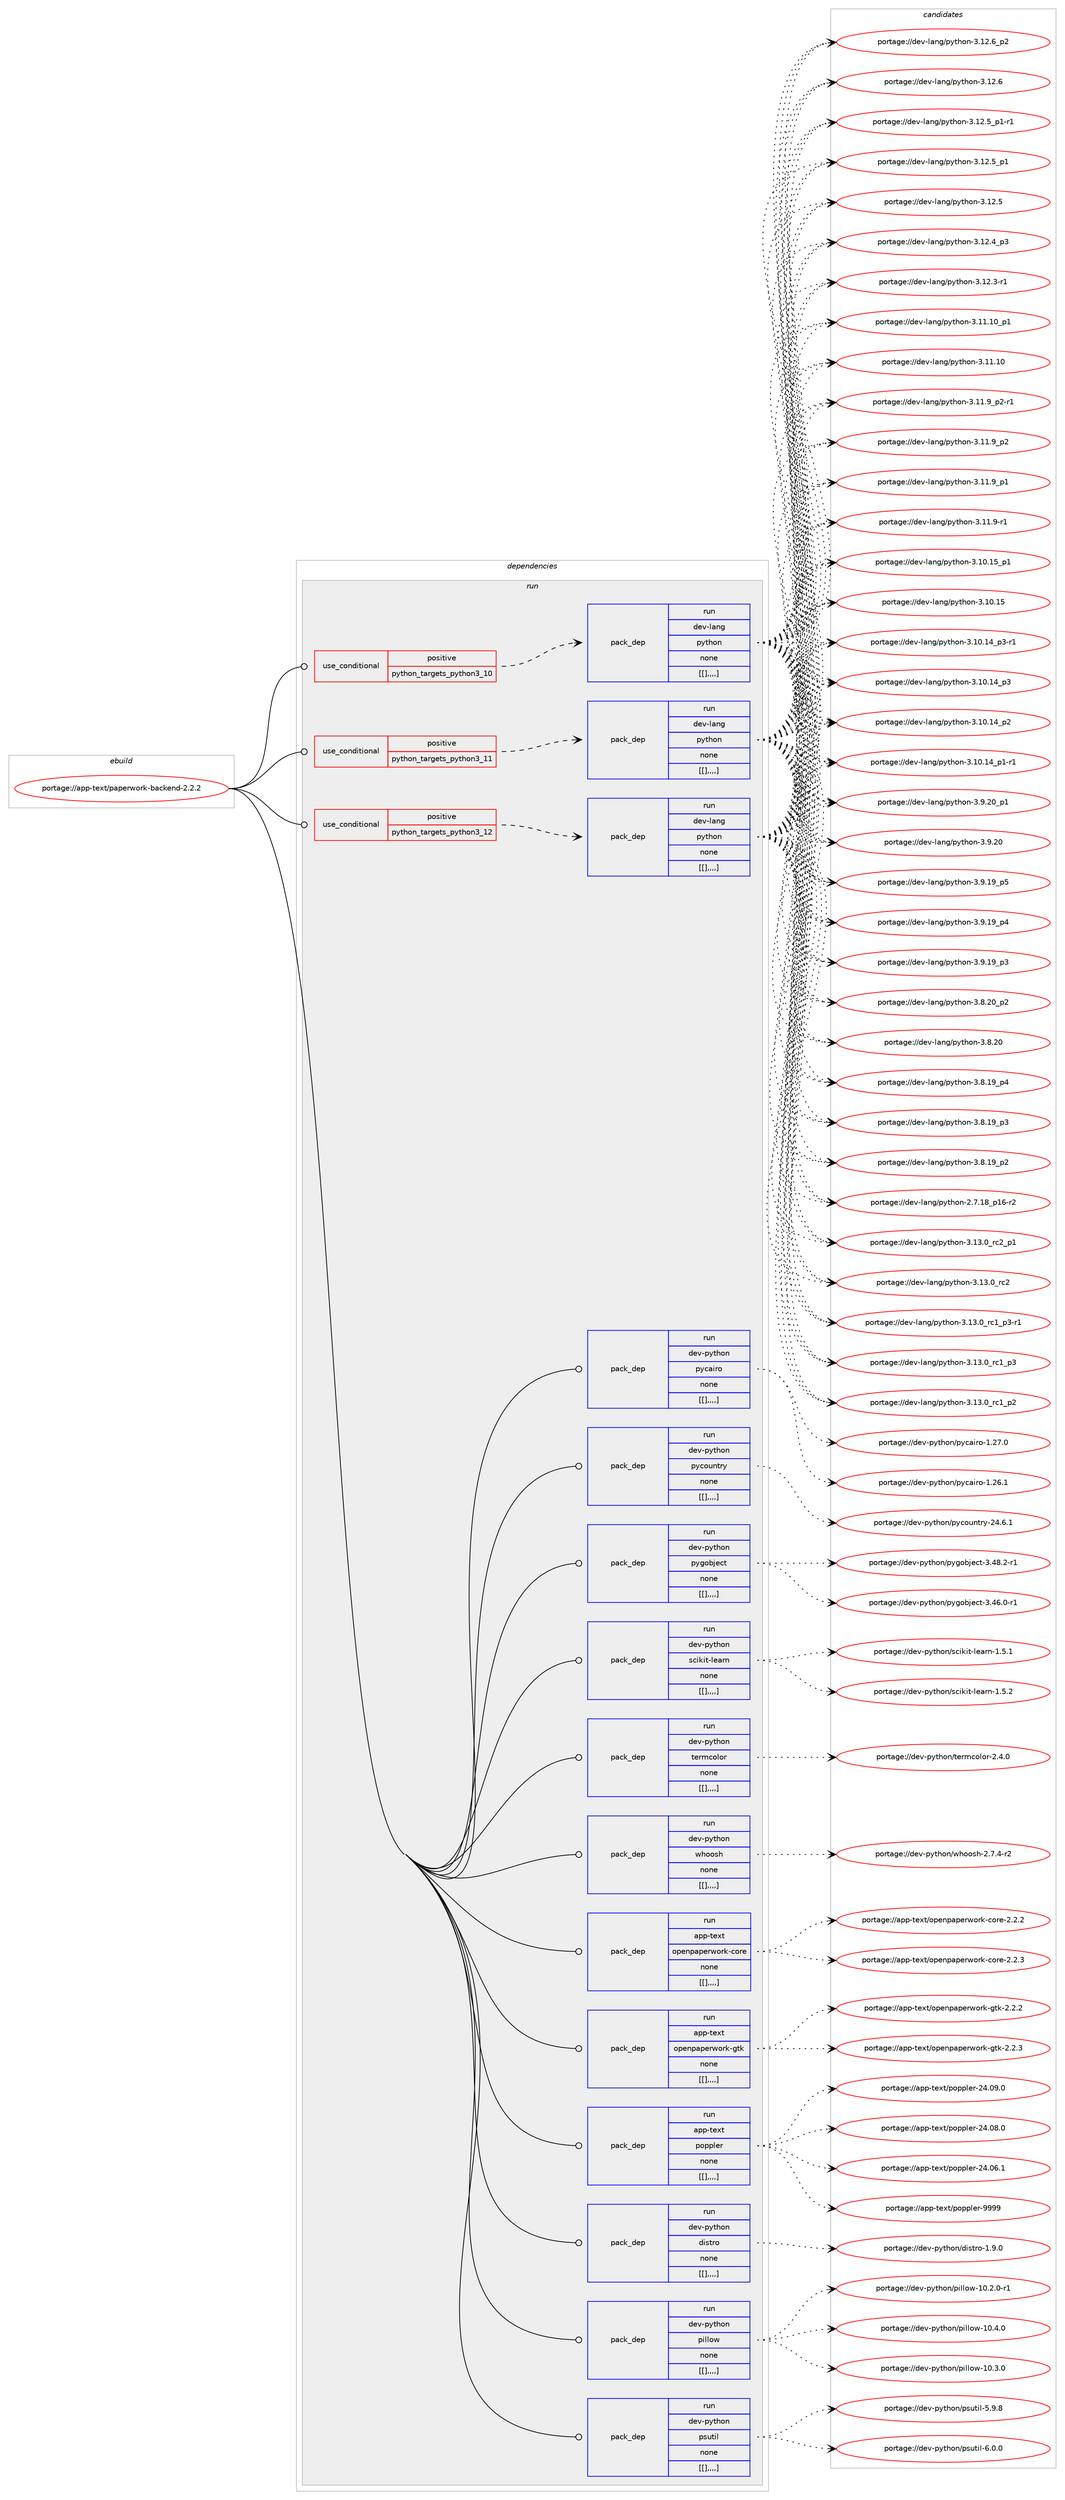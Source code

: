digraph prolog {

# *************
# Graph options
# *************

newrank=true;
concentrate=true;
compound=true;
graph [rankdir=LR,fontname=Helvetica,fontsize=10,ranksep=1.5];#, ranksep=2.5, nodesep=0.2];
edge  [arrowhead=vee];
node  [fontname=Helvetica,fontsize=10];

# **********
# The ebuild
# **********

subgraph cluster_leftcol {
color=gray;
label=<<i>ebuild</i>>;
id [label="portage://app-text/paperwork-backend-2.2.2", color=red, width=4, href="../app-text/paperwork-backend-2.2.2.svg"];
}

# ****************
# The dependencies
# ****************

subgraph cluster_midcol {
color=gray;
label=<<i>dependencies</i>>;
subgraph cluster_compile {
fillcolor="#eeeeee";
style=filled;
label=<<i>compile</i>>;
}
subgraph cluster_compileandrun {
fillcolor="#eeeeee";
style=filled;
label=<<i>compile and run</i>>;
}
subgraph cluster_run {
fillcolor="#eeeeee";
style=filled;
label=<<i>run</i>>;
subgraph cond15636 {
dependency57030 [label=<<TABLE BORDER="0" CELLBORDER="1" CELLSPACING="0" CELLPADDING="4"><TR><TD ROWSPAN="3" CELLPADDING="10">use_conditional</TD></TR><TR><TD>positive</TD></TR><TR><TD>python_targets_python3_10</TD></TR></TABLE>>, shape=none, color=red];
subgraph pack40893 {
dependency57031 [label=<<TABLE BORDER="0" CELLBORDER="1" CELLSPACING="0" CELLPADDING="4" WIDTH="220"><TR><TD ROWSPAN="6" CELLPADDING="30">pack_dep</TD></TR><TR><TD WIDTH="110">run</TD></TR><TR><TD>dev-lang</TD></TR><TR><TD>python</TD></TR><TR><TD>none</TD></TR><TR><TD>[[],,,,]</TD></TR></TABLE>>, shape=none, color=blue];
}
dependency57030:e -> dependency57031:w [weight=20,style="dashed",arrowhead="vee"];
}
id:e -> dependency57030:w [weight=20,style="solid",arrowhead="odot"];
subgraph cond15637 {
dependency57032 [label=<<TABLE BORDER="0" CELLBORDER="1" CELLSPACING="0" CELLPADDING="4"><TR><TD ROWSPAN="3" CELLPADDING="10">use_conditional</TD></TR><TR><TD>positive</TD></TR><TR><TD>python_targets_python3_11</TD></TR></TABLE>>, shape=none, color=red];
subgraph pack40894 {
dependency57033 [label=<<TABLE BORDER="0" CELLBORDER="1" CELLSPACING="0" CELLPADDING="4" WIDTH="220"><TR><TD ROWSPAN="6" CELLPADDING="30">pack_dep</TD></TR><TR><TD WIDTH="110">run</TD></TR><TR><TD>dev-lang</TD></TR><TR><TD>python</TD></TR><TR><TD>none</TD></TR><TR><TD>[[],,,,]</TD></TR></TABLE>>, shape=none, color=blue];
}
dependency57032:e -> dependency57033:w [weight=20,style="dashed",arrowhead="vee"];
}
id:e -> dependency57032:w [weight=20,style="solid",arrowhead="odot"];
subgraph cond15638 {
dependency57034 [label=<<TABLE BORDER="0" CELLBORDER="1" CELLSPACING="0" CELLPADDING="4"><TR><TD ROWSPAN="3" CELLPADDING="10">use_conditional</TD></TR><TR><TD>positive</TD></TR><TR><TD>python_targets_python3_12</TD></TR></TABLE>>, shape=none, color=red];
subgraph pack40895 {
dependency57035 [label=<<TABLE BORDER="0" CELLBORDER="1" CELLSPACING="0" CELLPADDING="4" WIDTH="220"><TR><TD ROWSPAN="6" CELLPADDING="30">pack_dep</TD></TR><TR><TD WIDTH="110">run</TD></TR><TR><TD>dev-lang</TD></TR><TR><TD>python</TD></TR><TR><TD>none</TD></TR><TR><TD>[[],,,,]</TD></TR></TABLE>>, shape=none, color=blue];
}
dependency57034:e -> dependency57035:w [weight=20,style="dashed",arrowhead="vee"];
}
id:e -> dependency57034:w [weight=20,style="solid",arrowhead="odot"];
subgraph pack40896 {
dependency57036 [label=<<TABLE BORDER="0" CELLBORDER="1" CELLSPACING="0" CELLPADDING="4" WIDTH="220"><TR><TD ROWSPAN="6" CELLPADDING="30">pack_dep</TD></TR><TR><TD WIDTH="110">run</TD></TR><TR><TD>app-text</TD></TR><TR><TD>openpaperwork-core</TD></TR><TR><TD>none</TD></TR><TR><TD>[[],,,,]</TD></TR></TABLE>>, shape=none, color=blue];
}
id:e -> dependency57036:w [weight=20,style="solid",arrowhead="odot"];
subgraph pack40897 {
dependency57037 [label=<<TABLE BORDER="0" CELLBORDER="1" CELLSPACING="0" CELLPADDING="4" WIDTH="220"><TR><TD ROWSPAN="6" CELLPADDING="30">pack_dep</TD></TR><TR><TD WIDTH="110">run</TD></TR><TR><TD>app-text</TD></TR><TR><TD>openpaperwork-gtk</TD></TR><TR><TD>none</TD></TR><TR><TD>[[],,,,]</TD></TR></TABLE>>, shape=none, color=blue];
}
id:e -> dependency57037:w [weight=20,style="solid",arrowhead="odot"];
subgraph pack40898 {
dependency57038 [label=<<TABLE BORDER="0" CELLBORDER="1" CELLSPACING="0" CELLPADDING="4" WIDTH="220"><TR><TD ROWSPAN="6" CELLPADDING="30">pack_dep</TD></TR><TR><TD WIDTH="110">run</TD></TR><TR><TD>app-text</TD></TR><TR><TD>poppler</TD></TR><TR><TD>none</TD></TR><TR><TD>[[],,,,]</TD></TR></TABLE>>, shape=none, color=blue];
}
id:e -> dependency57038:w [weight=20,style="solid",arrowhead="odot"];
subgraph pack40899 {
dependency57039 [label=<<TABLE BORDER="0" CELLBORDER="1" CELLSPACING="0" CELLPADDING="4" WIDTH="220"><TR><TD ROWSPAN="6" CELLPADDING="30">pack_dep</TD></TR><TR><TD WIDTH="110">run</TD></TR><TR><TD>dev-python</TD></TR><TR><TD>distro</TD></TR><TR><TD>none</TD></TR><TR><TD>[[],,,,]</TD></TR></TABLE>>, shape=none, color=blue];
}
id:e -> dependency57039:w [weight=20,style="solid",arrowhead="odot"];
subgraph pack40900 {
dependency57040 [label=<<TABLE BORDER="0" CELLBORDER="1" CELLSPACING="0" CELLPADDING="4" WIDTH="220"><TR><TD ROWSPAN="6" CELLPADDING="30">pack_dep</TD></TR><TR><TD WIDTH="110">run</TD></TR><TR><TD>dev-python</TD></TR><TR><TD>pillow</TD></TR><TR><TD>none</TD></TR><TR><TD>[[],,,,]</TD></TR></TABLE>>, shape=none, color=blue];
}
id:e -> dependency57040:w [weight=20,style="solid",arrowhead="odot"];
subgraph pack40901 {
dependency57041 [label=<<TABLE BORDER="0" CELLBORDER="1" CELLSPACING="0" CELLPADDING="4" WIDTH="220"><TR><TD ROWSPAN="6" CELLPADDING="30">pack_dep</TD></TR><TR><TD WIDTH="110">run</TD></TR><TR><TD>dev-python</TD></TR><TR><TD>psutil</TD></TR><TR><TD>none</TD></TR><TR><TD>[[],,,,]</TD></TR></TABLE>>, shape=none, color=blue];
}
id:e -> dependency57041:w [weight=20,style="solid",arrowhead="odot"];
subgraph pack40902 {
dependency57042 [label=<<TABLE BORDER="0" CELLBORDER="1" CELLSPACING="0" CELLPADDING="4" WIDTH="220"><TR><TD ROWSPAN="6" CELLPADDING="30">pack_dep</TD></TR><TR><TD WIDTH="110">run</TD></TR><TR><TD>dev-python</TD></TR><TR><TD>pycairo</TD></TR><TR><TD>none</TD></TR><TR><TD>[[],,,,]</TD></TR></TABLE>>, shape=none, color=blue];
}
id:e -> dependency57042:w [weight=20,style="solid",arrowhead="odot"];
subgraph pack40903 {
dependency57043 [label=<<TABLE BORDER="0" CELLBORDER="1" CELLSPACING="0" CELLPADDING="4" WIDTH="220"><TR><TD ROWSPAN="6" CELLPADDING="30">pack_dep</TD></TR><TR><TD WIDTH="110">run</TD></TR><TR><TD>dev-python</TD></TR><TR><TD>pycountry</TD></TR><TR><TD>none</TD></TR><TR><TD>[[],,,,]</TD></TR></TABLE>>, shape=none, color=blue];
}
id:e -> dependency57043:w [weight=20,style="solid",arrowhead="odot"];
subgraph pack40904 {
dependency57044 [label=<<TABLE BORDER="0" CELLBORDER="1" CELLSPACING="0" CELLPADDING="4" WIDTH="220"><TR><TD ROWSPAN="6" CELLPADDING="30">pack_dep</TD></TR><TR><TD WIDTH="110">run</TD></TR><TR><TD>dev-python</TD></TR><TR><TD>pygobject</TD></TR><TR><TD>none</TD></TR><TR><TD>[[],,,,]</TD></TR></TABLE>>, shape=none, color=blue];
}
id:e -> dependency57044:w [weight=20,style="solid",arrowhead="odot"];
subgraph pack40905 {
dependency57045 [label=<<TABLE BORDER="0" CELLBORDER="1" CELLSPACING="0" CELLPADDING="4" WIDTH="220"><TR><TD ROWSPAN="6" CELLPADDING="30">pack_dep</TD></TR><TR><TD WIDTH="110">run</TD></TR><TR><TD>dev-python</TD></TR><TR><TD>scikit-learn</TD></TR><TR><TD>none</TD></TR><TR><TD>[[],,,,]</TD></TR></TABLE>>, shape=none, color=blue];
}
id:e -> dependency57045:w [weight=20,style="solid",arrowhead="odot"];
subgraph pack40906 {
dependency57046 [label=<<TABLE BORDER="0" CELLBORDER="1" CELLSPACING="0" CELLPADDING="4" WIDTH="220"><TR><TD ROWSPAN="6" CELLPADDING="30">pack_dep</TD></TR><TR><TD WIDTH="110">run</TD></TR><TR><TD>dev-python</TD></TR><TR><TD>termcolor</TD></TR><TR><TD>none</TD></TR><TR><TD>[[],,,,]</TD></TR></TABLE>>, shape=none, color=blue];
}
id:e -> dependency57046:w [weight=20,style="solid",arrowhead="odot"];
subgraph pack40907 {
dependency57047 [label=<<TABLE BORDER="0" CELLBORDER="1" CELLSPACING="0" CELLPADDING="4" WIDTH="220"><TR><TD ROWSPAN="6" CELLPADDING="30">pack_dep</TD></TR><TR><TD WIDTH="110">run</TD></TR><TR><TD>dev-python</TD></TR><TR><TD>whoosh</TD></TR><TR><TD>none</TD></TR><TR><TD>[[],,,,]</TD></TR></TABLE>>, shape=none, color=blue];
}
id:e -> dependency57047:w [weight=20,style="solid",arrowhead="odot"];
}
}

# **************
# The candidates
# **************

subgraph cluster_choices {
rank=same;
color=gray;
label=<<i>candidates</i>>;

subgraph choice40893 {
color=black;
nodesep=1;
choice100101118451089711010347112121116104111110455146495146489511499509511249 [label="portage://dev-lang/python-3.13.0_rc2_p1", color=red, width=4,href="../dev-lang/python-3.13.0_rc2_p1.svg"];
choice10010111845108971101034711212111610411111045514649514648951149950 [label="portage://dev-lang/python-3.13.0_rc2", color=red, width=4,href="../dev-lang/python-3.13.0_rc2.svg"];
choice1001011184510897110103471121211161041111104551464951464895114994995112514511449 [label="portage://dev-lang/python-3.13.0_rc1_p3-r1", color=red, width=4,href="../dev-lang/python-3.13.0_rc1_p3-r1.svg"];
choice100101118451089711010347112121116104111110455146495146489511499499511251 [label="portage://dev-lang/python-3.13.0_rc1_p3", color=red, width=4,href="../dev-lang/python-3.13.0_rc1_p3.svg"];
choice100101118451089711010347112121116104111110455146495146489511499499511250 [label="portage://dev-lang/python-3.13.0_rc1_p2", color=red, width=4,href="../dev-lang/python-3.13.0_rc1_p2.svg"];
choice100101118451089711010347112121116104111110455146495046549511250 [label="portage://dev-lang/python-3.12.6_p2", color=red, width=4,href="../dev-lang/python-3.12.6_p2.svg"];
choice10010111845108971101034711212111610411111045514649504654 [label="portage://dev-lang/python-3.12.6", color=red, width=4,href="../dev-lang/python-3.12.6.svg"];
choice1001011184510897110103471121211161041111104551464950465395112494511449 [label="portage://dev-lang/python-3.12.5_p1-r1", color=red, width=4,href="../dev-lang/python-3.12.5_p1-r1.svg"];
choice100101118451089711010347112121116104111110455146495046539511249 [label="portage://dev-lang/python-3.12.5_p1", color=red, width=4,href="../dev-lang/python-3.12.5_p1.svg"];
choice10010111845108971101034711212111610411111045514649504653 [label="portage://dev-lang/python-3.12.5", color=red, width=4,href="../dev-lang/python-3.12.5.svg"];
choice100101118451089711010347112121116104111110455146495046529511251 [label="portage://dev-lang/python-3.12.4_p3", color=red, width=4,href="../dev-lang/python-3.12.4_p3.svg"];
choice100101118451089711010347112121116104111110455146495046514511449 [label="portage://dev-lang/python-3.12.3-r1", color=red, width=4,href="../dev-lang/python-3.12.3-r1.svg"];
choice10010111845108971101034711212111610411111045514649494649489511249 [label="portage://dev-lang/python-3.11.10_p1", color=red, width=4,href="../dev-lang/python-3.11.10_p1.svg"];
choice1001011184510897110103471121211161041111104551464949464948 [label="portage://dev-lang/python-3.11.10", color=red, width=4,href="../dev-lang/python-3.11.10.svg"];
choice1001011184510897110103471121211161041111104551464949465795112504511449 [label="portage://dev-lang/python-3.11.9_p2-r1", color=red, width=4,href="../dev-lang/python-3.11.9_p2-r1.svg"];
choice100101118451089711010347112121116104111110455146494946579511250 [label="portage://dev-lang/python-3.11.9_p2", color=red, width=4,href="../dev-lang/python-3.11.9_p2.svg"];
choice100101118451089711010347112121116104111110455146494946579511249 [label="portage://dev-lang/python-3.11.9_p1", color=red, width=4,href="../dev-lang/python-3.11.9_p1.svg"];
choice100101118451089711010347112121116104111110455146494946574511449 [label="portage://dev-lang/python-3.11.9-r1", color=red, width=4,href="../dev-lang/python-3.11.9-r1.svg"];
choice10010111845108971101034711212111610411111045514649484649539511249 [label="portage://dev-lang/python-3.10.15_p1", color=red, width=4,href="../dev-lang/python-3.10.15_p1.svg"];
choice1001011184510897110103471121211161041111104551464948464953 [label="portage://dev-lang/python-3.10.15", color=red, width=4,href="../dev-lang/python-3.10.15.svg"];
choice100101118451089711010347112121116104111110455146494846495295112514511449 [label="portage://dev-lang/python-3.10.14_p3-r1", color=red, width=4,href="../dev-lang/python-3.10.14_p3-r1.svg"];
choice10010111845108971101034711212111610411111045514649484649529511251 [label="portage://dev-lang/python-3.10.14_p3", color=red, width=4,href="../dev-lang/python-3.10.14_p3.svg"];
choice10010111845108971101034711212111610411111045514649484649529511250 [label="portage://dev-lang/python-3.10.14_p2", color=red, width=4,href="../dev-lang/python-3.10.14_p2.svg"];
choice100101118451089711010347112121116104111110455146494846495295112494511449 [label="portage://dev-lang/python-3.10.14_p1-r1", color=red, width=4,href="../dev-lang/python-3.10.14_p1-r1.svg"];
choice100101118451089711010347112121116104111110455146574650489511249 [label="portage://dev-lang/python-3.9.20_p1", color=red, width=4,href="../dev-lang/python-3.9.20_p1.svg"];
choice10010111845108971101034711212111610411111045514657465048 [label="portage://dev-lang/python-3.9.20", color=red, width=4,href="../dev-lang/python-3.9.20.svg"];
choice100101118451089711010347112121116104111110455146574649579511253 [label="portage://dev-lang/python-3.9.19_p5", color=red, width=4,href="../dev-lang/python-3.9.19_p5.svg"];
choice100101118451089711010347112121116104111110455146574649579511252 [label="portage://dev-lang/python-3.9.19_p4", color=red, width=4,href="../dev-lang/python-3.9.19_p4.svg"];
choice100101118451089711010347112121116104111110455146574649579511251 [label="portage://dev-lang/python-3.9.19_p3", color=red, width=4,href="../dev-lang/python-3.9.19_p3.svg"];
choice100101118451089711010347112121116104111110455146564650489511250 [label="portage://dev-lang/python-3.8.20_p2", color=red, width=4,href="../dev-lang/python-3.8.20_p2.svg"];
choice10010111845108971101034711212111610411111045514656465048 [label="portage://dev-lang/python-3.8.20", color=red, width=4,href="../dev-lang/python-3.8.20.svg"];
choice100101118451089711010347112121116104111110455146564649579511252 [label="portage://dev-lang/python-3.8.19_p4", color=red, width=4,href="../dev-lang/python-3.8.19_p4.svg"];
choice100101118451089711010347112121116104111110455146564649579511251 [label="portage://dev-lang/python-3.8.19_p3", color=red, width=4,href="../dev-lang/python-3.8.19_p3.svg"];
choice100101118451089711010347112121116104111110455146564649579511250 [label="portage://dev-lang/python-3.8.19_p2", color=red, width=4,href="../dev-lang/python-3.8.19_p2.svg"];
choice100101118451089711010347112121116104111110455046554649569511249544511450 [label="portage://dev-lang/python-2.7.18_p16-r2", color=red, width=4,href="../dev-lang/python-2.7.18_p16-r2.svg"];
dependency57031:e -> choice100101118451089711010347112121116104111110455146495146489511499509511249:w [style=dotted,weight="100"];
dependency57031:e -> choice10010111845108971101034711212111610411111045514649514648951149950:w [style=dotted,weight="100"];
dependency57031:e -> choice1001011184510897110103471121211161041111104551464951464895114994995112514511449:w [style=dotted,weight="100"];
dependency57031:e -> choice100101118451089711010347112121116104111110455146495146489511499499511251:w [style=dotted,weight="100"];
dependency57031:e -> choice100101118451089711010347112121116104111110455146495146489511499499511250:w [style=dotted,weight="100"];
dependency57031:e -> choice100101118451089711010347112121116104111110455146495046549511250:w [style=dotted,weight="100"];
dependency57031:e -> choice10010111845108971101034711212111610411111045514649504654:w [style=dotted,weight="100"];
dependency57031:e -> choice1001011184510897110103471121211161041111104551464950465395112494511449:w [style=dotted,weight="100"];
dependency57031:e -> choice100101118451089711010347112121116104111110455146495046539511249:w [style=dotted,weight="100"];
dependency57031:e -> choice10010111845108971101034711212111610411111045514649504653:w [style=dotted,weight="100"];
dependency57031:e -> choice100101118451089711010347112121116104111110455146495046529511251:w [style=dotted,weight="100"];
dependency57031:e -> choice100101118451089711010347112121116104111110455146495046514511449:w [style=dotted,weight="100"];
dependency57031:e -> choice10010111845108971101034711212111610411111045514649494649489511249:w [style=dotted,weight="100"];
dependency57031:e -> choice1001011184510897110103471121211161041111104551464949464948:w [style=dotted,weight="100"];
dependency57031:e -> choice1001011184510897110103471121211161041111104551464949465795112504511449:w [style=dotted,weight="100"];
dependency57031:e -> choice100101118451089711010347112121116104111110455146494946579511250:w [style=dotted,weight="100"];
dependency57031:e -> choice100101118451089711010347112121116104111110455146494946579511249:w [style=dotted,weight="100"];
dependency57031:e -> choice100101118451089711010347112121116104111110455146494946574511449:w [style=dotted,weight="100"];
dependency57031:e -> choice10010111845108971101034711212111610411111045514649484649539511249:w [style=dotted,weight="100"];
dependency57031:e -> choice1001011184510897110103471121211161041111104551464948464953:w [style=dotted,weight="100"];
dependency57031:e -> choice100101118451089711010347112121116104111110455146494846495295112514511449:w [style=dotted,weight="100"];
dependency57031:e -> choice10010111845108971101034711212111610411111045514649484649529511251:w [style=dotted,weight="100"];
dependency57031:e -> choice10010111845108971101034711212111610411111045514649484649529511250:w [style=dotted,weight="100"];
dependency57031:e -> choice100101118451089711010347112121116104111110455146494846495295112494511449:w [style=dotted,weight="100"];
dependency57031:e -> choice100101118451089711010347112121116104111110455146574650489511249:w [style=dotted,weight="100"];
dependency57031:e -> choice10010111845108971101034711212111610411111045514657465048:w [style=dotted,weight="100"];
dependency57031:e -> choice100101118451089711010347112121116104111110455146574649579511253:w [style=dotted,weight="100"];
dependency57031:e -> choice100101118451089711010347112121116104111110455146574649579511252:w [style=dotted,weight="100"];
dependency57031:e -> choice100101118451089711010347112121116104111110455146574649579511251:w [style=dotted,weight="100"];
dependency57031:e -> choice100101118451089711010347112121116104111110455146564650489511250:w [style=dotted,weight="100"];
dependency57031:e -> choice10010111845108971101034711212111610411111045514656465048:w [style=dotted,weight="100"];
dependency57031:e -> choice100101118451089711010347112121116104111110455146564649579511252:w [style=dotted,weight="100"];
dependency57031:e -> choice100101118451089711010347112121116104111110455146564649579511251:w [style=dotted,weight="100"];
dependency57031:e -> choice100101118451089711010347112121116104111110455146564649579511250:w [style=dotted,weight="100"];
dependency57031:e -> choice100101118451089711010347112121116104111110455046554649569511249544511450:w [style=dotted,weight="100"];
}
subgraph choice40894 {
color=black;
nodesep=1;
choice100101118451089711010347112121116104111110455146495146489511499509511249 [label="portage://dev-lang/python-3.13.0_rc2_p1", color=red, width=4,href="../dev-lang/python-3.13.0_rc2_p1.svg"];
choice10010111845108971101034711212111610411111045514649514648951149950 [label="portage://dev-lang/python-3.13.0_rc2", color=red, width=4,href="../dev-lang/python-3.13.0_rc2.svg"];
choice1001011184510897110103471121211161041111104551464951464895114994995112514511449 [label="portage://dev-lang/python-3.13.0_rc1_p3-r1", color=red, width=4,href="../dev-lang/python-3.13.0_rc1_p3-r1.svg"];
choice100101118451089711010347112121116104111110455146495146489511499499511251 [label="portage://dev-lang/python-3.13.0_rc1_p3", color=red, width=4,href="../dev-lang/python-3.13.0_rc1_p3.svg"];
choice100101118451089711010347112121116104111110455146495146489511499499511250 [label="portage://dev-lang/python-3.13.0_rc1_p2", color=red, width=4,href="../dev-lang/python-3.13.0_rc1_p2.svg"];
choice100101118451089711010347112121116104111110455146495046549511250 [label="portage://dev-lang/python-3.12.6_p2", color=red, width=4,href="../dev-lang/python-3.12.6_p2.svg"];
choice10010111845108971101034711212111610411111045514649504654 [label="portage://dev-lang/python-3.12.6", color=red, width=4,href="../dev-lang/python-3.12.6.svg"];
choice1001011184510897110103471121211161041111104551464950465395112494511449 [label="portage://dev-lang/python-3.12.5_p1-r1", color=red, width=4,href="../dev-lang/python-3.12.5_p1-r1.svg"];
choice100101118451089711010347112121116104111110455146495046539511249 [label="portage://dev-lang/python-3.12.5_p1", color=red, width=4,href="../dev-lang/python-3.12.5_p1.svg"];
choice10010111845108971101034711212111610411111045514649504653 [label="portage://dev-lang/python-3.12.5", color=red, width=4,href="../dev-lang/python-3.12.5.svg"];
choice100101118451089711010347112121116104111110455146495046529511251 [label="portage://dev-lang/python-3.12.4_p3", color=red, width=4,href="../dev-lang/python-3.12.4_p3.svg"];
choice100101118451089711010347112121116104111110455146495046514511449 [label="portage://dev-lang/python-3.12.3-r1", color=red, width=4,href="../dev-lang/python-3.12.3-r1.svg"];
choice10010111845108971101034711212111610411111045514649494649489511249 [label="portage://dev-lang/python-3.11.10_p1", color=red, width=4,href="../dev-lang/python-3.11.10_p1.svg"];
choice1001011184510897110103471121211161041111104551464949464948 [label="portage://dev-lang/python-3.11.10", color=red, width=4,href="../dev-lang/python-3.11.10.svg"];
choice1001011184510897110103471121211161041111104551464949465795112504511449 [label="portage://dev-lang/python-3.11.9_p2-r1", color=red, width=4,href="../dev-lang/python-3.11.9_p2-r1.svg"];
choice100101118451089711010347112121116104111110455146494946579511250 [label="portage://dev-lang/python-3.11.9_p2", color=red, width=4,href="../dev-lang/python-3.11.9_p2.svg"];
choice100101118451089711010347112121116104111110455146494946579511249 [label="portage://dev-lang/python-3.11.9_p1", color=red, width=4,href="../dev-lang/python-3.11.9_p1.svg"];
choice100101118451089711010347112121116104111110455146494946574511449 [label="portage://dev-lang/python-3.11.9-r1", color=red, width=4,href="../dev-lang/python-3.11.9-r1.svg"];
choice10010111845108971101034711212111610411111045514649484649539511249 [label="portage://dev-lang/python-3.10.15_p1", color=red, width=4,href="../dev-lang/python-3.10.15_p1.svg"];
choice1001011184510897110103471121211161041111104551464948464953 [label="portage://dev-lang/python-3.10.15", color=red, width=4,href="../dev-lang/python-3.10.15.svg"];
choice100101118451089711010347112121116104111110455146494846495295112514511449 [label="portage://dev-lang/python-3.10.14_p3-r1", color=red, width=4,href="../dev-lang/python-3.10.14_p3-r1.svg"];
choice10010111845108971101034711212111610411111045514649484649529511251 [label="portage://dev-lang/python-3.10.14_p3", color=red, width=4,href="../dev-lang/python-3.10.14_p3.svg"];
choice10010111845108971101034711212111610411111045514649484649529511250 [label="portage://dev-lang/python-3.10.14_p2", color=red, width=4,href="../dev-lang/python-3.10.14_p2.svg"];
choice100101118451089711010347112121116104111110455146494846495295112494511449 [label="portage://dev-lang/python-3.10.14_p1-r1", color=red, width=4,href="../dev-lang/python-3.10.14_p1-r1.svg"];
choice100101118451089711010347112121116104111110455146574650489511249 [label="portage://dev-lang/python-3.9.20_p1", color=red, width=4,href="../dev-lang/python-3.9.20_p1.svg"];
choice10010111845108971101034711212111610411111045514657465048 [label="portage://dev-lang/python-3.9.20", color=red, width=4,href="../dev-lang/python-3.9.20.svg"];
choice100101118451089711010347112121116104111110455146574649579511253 [label="portage://dev-lang/python-3.9.19_p5", color=red, width=4,href="../dev-lang/python-3.9.19_p5.svg"];
choice100101118451089711010347112121116104111110455146574649579511252 [label="portage://dev-lang/python-3.9.19_p4", color=red, width=4,href="../dev-lang/python-3.9.19_p4.svg"];
choice100101118451089711010347112121116104111110455146574649579511251 [label="portage://dev-lang/python-3.9.19_p3", color=red, width=4,href="../dev-lang/python-3.9.19_p3.svg"];
choice100101118451089711010347112121116104111110455146564650489511250 [label="portage://dev-lang/python-3.8.20_p2", color=red, width=4,href="../dev-lang/python-3.8.20_p2.svg"];
choice10010111845108971101034711212111610411111045514656465048 [label="portage://dev-lang/python-3.8.20", color=red, width=4,href="../dev-lang/python-3.8.20.svg"];
choice100101118451089711010347112121116104111110455146564649579511252 [label="portage://dev-lang/python-3.8.19_p4", color=red, width=4,href="../dev-lang/python-3.8.19_p4.svg"];
choice100101118451089711010347112121116104111110455146564649579511251 [label="portage://dev-lang/python-3.8.19_p3", color=red, width=4,href="../dev-lang/python-3.8.19_p3.svg"];
choice100101118451089711010347112121116104111110455146564649579511250 [label="portage://dev-lang/python-3.8.19_p2", color=red, width=4,href="../dev-lang/python-3.8.19_p2.svg"];
choice100101118451089711010347112121116104111110455046554649569511249544511450 [label="portage://dev-lang/python-2.7.18_p16-r2", color=red, width=4,href="../dev-lang/python-2.7.18_p16-r2.svg"];
dependency57033:e -> choice100101118451089711010347112121116104111110455146495146489511499509511249:w [style=dotted,weight="100"];
dependency57033:e -> choice10010111845108971101034711212111610411111045514649514648951149950:w [style=dotted,weight="100"];
dependency57033:e -> choice1001011184510897110103471121211161041111104551464951464895114994995112514511449:w [style=dotted,weight="100"];
dependency57033:e -> choice100101118451089711010347112121116104111110455146495146489511499499511251:w [style=dotted,weight="100"];
dependency57033:e -> choice100101118451089711010347112121116104111110455146495146489511499499511250:w [style=dotted,weight="100"];
dependency57033:e -> choice100101118451089711010347112121116104111110455146495046549511250:w [style=dotted,weight="100"];
dependency57033:e -> choice10010111845108971101034711212111610411111045514649504654:w [style=dotted,weight="100"];
dependency57033:e -> choice1001011184510897110103471121211161041111104551464950465395112494511449:w [style=dotted,weight="100"];
dependency57033:e -> choice100101118451089711010347112121116104111110455146495046539511249:w [style=dotted,weight="100"];
dependency57033:e -> choice10010111845108971101034711212111610411111045514649504653:w [style=dotted,weight="100"];
dependency57033:e -> choice100101118451089711010347112121116104111110455146495046529511251:w [style=dotted,weight="100"];
dependency57033:e -> choice100101118451089711010347112121116104111110455146495046514511449:w [style=dotted,weight="100"];
dependency57033:e -> choice10010111845108971101034711212111610411111045514649494649489511249:w [style=dotted,weight="100"];
dependency57033:e -> choice1001011184510897110103471121211161041111104551464949464948:w [style=dotted,weight="100"];
dependency57033:e -> choice1001011184510897110103471121211161041111104551464949465795112504511449:w [style=dotted,weight="100"];
dependency57033:e -> choice100101118451089711010347112121116104111110455146494946579511250:w [style=dotted,weight="100"];
dependency57033:e -> choice100101118451089711010347112121116104111110455146494946579511249:w [style=dotted,weight="100"];
dependency57033:e -> choice100101118451089711010347112121116104111110455146494946574511449:w [style=dotted,weight="100"];
dependency57033:e -> choice10010111845108971101034711212111610411111045514649484649539511249:w [style=dotted,weight="100"];
dependency57033:e -> choice1001011184510897110103471121211161041111104551464948464953:w [style=dotted,weight="100"];
dependency57033:e -> choice100101118451089711010347112121116104111110455146494846495295112514511449:w [style=dotted,weight="100"];
dependency57033:e -> choice10010111845108971101034711212111610411111045514649484649529511251:w [style=dotted,weight="100"];
dependency57033:e -> choice10010111845108971101034711212111610411111045514649484649529511250:w [style=dotted,weight="100"];
dependency57033:e -> choice100101118451089711010347112121116104111110455146494846495295112494511449:w [style=dotted,weight="100"];
dependency57033:e -> choice100101118451089711010347112121116104111110455146574650489511249:w [style=dotted,weight="100"];
dependency57033:e -> choice10010111845108971101034711212111610411111045514657465048:w [style=dotted,weight="100"];
dependency57033:e -> choice100101118451089711010347112121116104111110455146574649579511253:w [style=dotted,weight="100"];
dependency57033:e -> choice100101118451089711010347112121116104111110455146574649579511252:w [style=dotted,weight="100"];
dependency57033:e -> choice100101118451089711010347112121116104111110455146574649579511251:w [style=dotted,weight="100"];
dependency57033:e -> choice100101118451089711010347112121116104111110455146564650489511250:w [style=dotted,weight="100"];
dependency57033:e -> choice10010111845108971101034711212111610411111045514656465048:w [style=dotted,weight="100"];
dependency57033:e -> choice100101118451089711010347112121116104111110455146564649579511252:w [style=dotted,weight="100"];
dependency57033:e -> choice100101118451089711010347112121116104111110455146564649579511251:w [style=dotted,weight="100"];
dependency57033:e -> choice100101118451089711010347112121116104111110455146564649579511250:w [style=dotted,weight="100"];
dependency57033:e -> choice100101118451089711010347112121116104111110455046554649569511249544511450:w [style=dotted,weight="100"];
}
subgraph choice40895 {
color=black;
nodesep=1;
choice100101118451089711010347112121116104111110455146495146489511499509511249 [label="portage://dev-lang/python-3.13.0_rc2_p1", color=red, width=4,href="../dev-lang/python-3.13.0_rc2_p1.svg"];
choice10010111845108971101034711212111610411111045514649514648951149950 [label="portage://dev-lang/python-3.13.0_rc2", color=red, width=4,href="../dev-lang/python-3.13.0_rc2.svg"];
choice1001011184510897110103471121211161041111104551464951464895114994995112514511449 [label="portage://dev-lang/python-3.13.0_rc1_p3-r1", color=red, width=4,href="../dev-lang/python-3.13.0_rc1_p3-r1.svg"];
choice100101118451089711010347112121116104111110455146495146489511499499511251 [label="portage://dev-lang/python-3.13.0_rc1_p3", color=red, width=4,href="../dev-lang/python-3.13.0_rc1_p3.svg"];
choice100101118451089711010347112121116104111110455146495146489511499499511250 [label="portage://dev-lang/python-3.13.0_rc1_p2", color=red, width=4,href="../dev-lang/python-3.13.0_rc1_p2.svg"];
choice100101118451089711010347112121116104111110455146495046549511250 [label="portage://dev-lang/python-3.12.6_p2", color=red, width=4,href="../dev-lang/python-3.12.6_p2.svg"];
choice10010111845108971101034711212111610411111045514649504654 [label="portage://dev-lang/python-3.12.6", color=red, width=4,href="../dev-lang/python-3.12.6.svg"];
choice1001011184510897110103471121211161041111104551464950465395112494511449 [label="portage://dev-lang/python-3.12.5_p1-r1", color=red, width=4,href="../dev-lang/python-3.12.5_p1-r1.svg"];
choice100101118451089711010347112121116104111110455146495046539511249 [label="portage://dev-lang/python-3.12.5_p1", color=red, width=4,href="../dev-lang/python-3.12.5_p1.svg"];
choice10010111845108971101034711212111610411111045514649504653 [label="portage://dev-lang/python-3.12.5", color=red, width=4,href="../dev-lang/python-3.12.5.svg"];
choice100101118451089711010347112121116104111110455146495046529511251 [label="portage://dev-lang/python-3.12.4_p3", color=red, width=4,href="../dev-lang/python-3.12.4_p3.svg"];
choice100101118451089711010347112121116104111110455146495046514511449 [label="portage://dev-lang/python-3.12.3-r1", color=red, width=4,href="../dev-lang/python-3.12.3-r1.svg"];
choice10010111845108971101034711212111610411111045514649494649489511249 [label="portage://dev-lang/python-3.11.10_p1", color=red, width=4,href="../dev-lang/python-3.11.10_p1.svg"];
choice1001011184510897110103471121211161041111104551464949464948 [label="portage://dev-lang/python-3.11.10", color=red, width=4,href="../dev-lang/python-3.11.10.svg"];
choice1001011184510897110103471121211161041111104551464949465795112504511449 [label="portage://dev-lang/python-3.11.9_p2-r1", color=red, width=4,href="../dev-lang/python-3.11.9_p2-r1.svg"];
choice100101118451089711010347112121116104111110455146494946579511250 [label="portage://dev-lang/python-3.11.9_p2", color=red, width=4,href="../dev-lang/python-3.11.9_p2.svg"];
choice100101118451089711010347112121116104111110455146494946579511249 [label="portage://dev-lang/python-3.11.9_p1", color=red, width=4,href="../dev-lang/python-3.11.9_p1.svg"];
choice100101118451089711010347112121116104111110455146494946574511449 [label="portage://dev-lang/python-3.11.9-r1", color=red, width=4,href="../dev-lang/python-3.11.9-r1.svg"];
choice10010111845108971101034711212111610411111045514649484649539511249 [label="portage://dev-lang/python-3.10.15_p1", color=red, width=4,href="../dev-lang/python-3.10.15_p1.svg"];
choice1001011184510897110103471121211161041111104551464948464953 [label="portage://dev-lang/python-3.10.15", color=red, width=4,href="../dev-lang/python-3.10.15.svg"];
choice100101118451089711010347112121116104111110455146494846495295112514511449 [label="portage://dev-lang/python-3.10.14_p3-r1", color=red, width=4,href="../dev-lang/python-3.10.14_p3-r1.svg"];
choice10010111845108971101034711212111610411111045514649484649529511251 [label="portage://dev-lang/python-3.10.14_p3", color=red, width=4,href="../dev-lang/python-3.10.14_p3.svg"];
choice10010111845108971101034711212111610411111045514649484649529511250 [label="portage://dev-lang/python-3.10.14_p2", color=red, width=4,href="../dev-lang/python-3.10.14_p2.svg"];
choice100101118451089711010347112121116104111110455146494846495295112494511449 [label="portage://dev-lang/python-3.10.14_p1-r1", color=red, width=4,href="../dev-lang/python-3.10.14_p1-r1.svg"];
choice100101118451089711010347112121116104111110455146574650489511249 [label="portage://dev-lang/python-3.9.20_p1", color=red, width=4,href="../dev-lang/python-3.9.20_p1.svg"];
choice10010111845108971101034711212111610411111045514657465048 [label="portage://dev-lang/python-3.9.20", color=red, width=4,href="../dev-lang/python-3.9.20.svg"];
choice100101118451089711010347112121116104111110455146574649579511253 [label="portage://dev-lang/python-3.9.19_p5", color=red, width=4,href="../dev-lang/python-3.9.19_p5.svg"];
choice100101118451089711010347112121116104111110455146574649579511252 [label="portage://dev-lang/python-3.9.19_p4", color=red, width=4,href="../dev-lang/python-3.9.19_p4.svg"];
choice100101118451089711010347112121116104111110455146574649579511251 [label="portage://dev-lang/python-3.9.19_p3", color=red, width=4,href="../dev-lang/python-3.9.19_p3.svg"];
choice100101118451089711010347112121116104111110455146564650489511250 [label="portage://dev-lang/python-3.8.20_p2", color=red, width=4,href="../dev-lang/python-3.8.20_p2.svg"];
choice10010111845108971101034711212111610411111045514656465048 [label="portage://dev-lang/python-3.8.20", color=red, width=4,href="../dev-lang/python-3.8.20.svg"];
choice100101118451089711010347112121116104111110455146564649579511252 [label="portage://dev-lang/python-3.8.19_p4", color=red, width=4,href="../dev-lang/python-3.8.19_p4.svg"];
choice100101118451089711010347112121116104111110455146564649579511251 [label="portage://dev-lang/python-3.8.19_p3", color=red, width=4,href="../dev-lang/python-3.8.19_p3.svg"];
choice100101118451089711010347112121116104111110455146564649579511250 [label="portage://dev-lang/python-3.8.19_p2", color=red, width=4,href="../dev-lang/python-3.8.19_p2.svg"];
choice100101118451089711010347112121116104111110455046554649569511249544511450 [label="portage://dev-lang/python-2.7.18_p16-r2", color=red, width=4,href="../dev-lang/python-2.7.18_p16-r2.svg"];
dependency57035:e -> choice100101118451089711010347112121116104111110455146495146489511499509511249:w [style=dotted,weight="100"];
dependency57035:e -> choice10010111845108971101034711212111610411111045514649514648951149950:w [style=dotted,weight="100"];
dependency57035:e -> choice1001011184510897110103471121211161041111104551464951464895114994995112514511449:w [style=dotted,weight="100"];
dependency57035:e -> choice100101118451089711010347112121116104111110455146495146489511499499511251:w [style=dotted,weight="100"];
dependency57035:e -> choice100101118451089711010347112121116104111110455146495146489511499499511250:w [style=dotted,weight="100"];
dependency57035:e -> choice100101118451089711010347112121116104111110455146495046549511250:w [style=dotted,weight="100"];
dependency57035:e -> choice10010111845108971101034711212111610411111045514649504654:w [style=dotted,weight="100"];
dependency57035:e -> choice1001011184510897110103471121211161041111104551464950465395112494511449:w [style=dotted,weight="100"];
dependency57035:e -> choice100101118451089711010347112121116104111110455146495046539511249:w [style=dotted,weight="100"];
dependency57035:e -> choice10010111845108971101034711212111610411111045514649504653:w [style=dotted,weight="100"];
dependency57035:e -> choice100101118451089711010347112121116104111110455146495046529511251:w [style=dotted,weight="100"];
dependency57035:e -> choice100101118451089711010347112121116104111110455146495046514511449:w [style=dotted,weight="100"];
dependency57035:e -> choice10010111845108971101034711212111610411111045514649494649489511249:w [style=dotted,weight="100"];
dependency57035:e -> choice1001011184510897110103471121211161041111104551464949464948:w [style=dotted,weight="100"];
dependency57035:e -> choice1001011184510897110103471121211161041111104551464949465795112504511449:w [style=dotted,weight="100"];
dependency57035:e -> choice100101118451089711010347112121116104111110455146494946579511250:w [style=dotted,weight="100"];
dependency57035:e -> choice100101118451089711010347112121116104111110455146494946579511249:w [style=dotted,weight="100"];
dependency57035:e -> choice100101118451089711010347112121116104111110455146494946574511449:w [style=dotted,weight="100"];
dependency57035:e -> choice10010111845108971101034711212111610411111045514649484649539511249:w [style=dotted,weight="100"];
dependency57035:e -> choice1001011184510897110103471121211161041111104551464948464953:w [style=dotted,weight="100"];
dependency57035:e -> choice100101118451089711010347112121116104111110455146494846495295112514511449:w [style=dotted,weight="100"];
dependency57035:e -> choice10010111845108971101034711212111610411111045514649484649529511251:w [style=dotted,weight="100"];
dependency57035:e -> choice10010111845108971101034711212111610411111045514649484649529511250:w [style=dotted,weight="100"];
dependency57035:e -> choice100101118451089711010347112121116104111110455146494846495295112494511449:w [style=dotted,weight="100"];
dependency57035:e -> choice100101118451089711010347112121116104111110455146574650489511249:w [style=dotted,weight="100"];
dependency57035:e -> choice10010111845108971101034711212111610411111045514657465048:w [style=dotted,weight="100"];
dependency57035:e -> choice100101118451089711010347112121116104111110455146574649579511253:w [style=dotted,weight="100"];
dependency57035:e -> choice100101118451089711010347112121116104111110455146574649579511252:w [style=dotted,weight="100"];
dependency57035:e -> choice100101118451089711010347112121116104111110455146574649579511251:w [style=dotted,weight="100"];
dependency57035:e -> choice100101118451089711010347112121116104111110455146564650489511250:w [style=dotted,weight="100"];
dependency57035:e -> choice10010111845108971101034711212111610411111045514656465048:w [style=dotted,weight="100"];
dependency57035:e -> choice100101118451089711010347112121116104111110455146564649579511252:w [style=dotted,weight="100"];
dependency57035:e -> choice100101118451089711010347112121116104111110455146564649579511251:w [style=dotted,weight="100"];
dependency57035:e -> choice100101118451089711010347112121116104111110455146564649579511250:w [style=dotted,weight="100"];
dependency57035:e -> choice100101118451089711010347112121116104111110455046554649569511249544511450:w [style=dotted,weight="100"];
}
subgraph choice40896 {
color=black;
nodesep=1;
choice971121124511610112011647111112101110112971121011141191111141074599111114101455046504651 [label="portage://app-text/openpaperwork-core-2.2.3", color=red, width=4,href="../app-text/openpaperwork-core-2.2.3.svg"];
choice971121124511610112011647111112101110112971121011141191111141074599111114101455046504650 [label="portage://app-text/openpaperwork-core-2.2.2", color=red, width=4,href="../app-text/openpaperwork-core-2.2.2.svg"];
dependency57036:e -> choice971121124511610112011647111112101110112971121011141191111141074599111114101455046504651:w [style=dotted,weight="100"];
dependency57036:e -> choice971121124511610112011647111112101110112971121011141191111141074599111114101455046504650:w [style=dotted,weight="100"];
}
subgraph choice40897 {
color=black;
nodesep=1;
choice9711211245116101120116471111121011101129711210111411911111410745103116107455046504651 [label="portage://app-text/openpaperwork-gtk-2.2.3", color=red, width=4,href="../app-text/openpaperwork-gtk-2.2.3.svg"];
choice9711211245116101120116471111121011101129711210111411911111410745103116107455046504650 [label="portage://app-text/openpaperwork-gtk-2.2.2", color=red, width=4,href="../app-text/openpaperwork-gtk-2.2.2.svg"];
dependency57037:e -> choice9711211245116101120116471111121011101129711210111411911111410745103116107455046504651:w [style=dotted,weight="100"];
dependency57037:e -> choice9711211245116101120116471111121011101129711210111411911111410745103116107455046504650:w [style=dotted,weight="100"];
}
subgraph choice40898 {
color=black;
nodesep=1;
choice9711211245116101120116471121111121121081011144557575757 [label="portage://app-text/poppler-9999", color=red, width=4,href="../app-text/poppler-9999.svg"];
choice9711211245116101120116471121111121121081011144550524648574648 [label="portage://app-text/poppler-24.09.0", color=red, width=4,href="../app-text/poppler-24.09.0.svg"];
choice9711211245116101120116471121111121121081011144550524648564648 [label="portage://app-text/poppler-24.08.0", color=red, width=4,href="../app-text/poppler-24.08.0.svg"];
choice9711211245116101120116471121111121121081011144550524648544649 [label="portage://app-text/poppler-24.06.1", color=red, width=4,href="../app-text/poppler-24.06.1.svg"];
dependency57038:e -> choice9711211245116101120116471121111121121081011144557575757:w [style=dotted,weight="100"];
dependency57038:e -> choice9711211245116101120116471121111121121081011144550524648574648:w [style=dotted,weight="100"];
dependency57038:e -> choice9711211245116101120116471121111121121081011144550524648564648:w [style=dotted,weight="100"];
dependency57038:e -> choice9711211245116101120116471121111121121081011144550524648544649:w [style=dotted,weight="100"];
}
subgraph choice40899 {
color=black;
nodesep=1;
choice1001011184511212111610411111047100105115116114111454946574648 [label="portage://dev-python/distro-1.9.0", color=red, width=4,href="../dev-python/distro-1.9.0.svg"];
dependency57039:e -> choice1001011184511212111610411111047100105115116114111454946574648:w [style=dotted,weight="100"];
}
subgraph choice40900 {
color=black;
nodesep=1;
choice100101118451121211161041111104711210510810811111945494846524648 [label="portage://dev-python/pillow-10.4.0", color=red, width=4,href="../dev-python/pillow-10.4.0.svg"];
choice100101118451121211161041111104711210510810811111945494846514648 [label="portage://dev-python/pillow-10.3.0", color=red, width=4,href="../dev-python/pillow-10.3.0.svg"];
choice1001011184511212111610411111047112105108108111119454948465046484511449 [label="portage://dev-python/pillow-10.2.0-r1", color=red, width=4,href="../dev-python/pillow-10.2.0-r1.svg"];
dependency57040:e -> choice100101118451121211161041111104711210510810811111945494846524648:w [style=dotted,weight="100"];
dependency57040:e -> choice100101118451121211161041111104711210510810811111945494846514648:w [style=dotted,weight="100"];
dependency57040:e -> choice1001011184511212111610411111047112105108108111119454948465046484511449:w [style=dotted,weight="100"];
}
subgraph choice40901 {
color=black;
nodesep=1;
choice1001011184511212111610411111047112115117116105108455446484648 [label="portage://dev-python/psutil-6.0.0", color=red, width=4,href="../dev-python/psutil-6.0.0.svg"];
choice1001011184511212111610411111047112115117116105108455346574656 [label="portage://dev-python/psutil-5.9.8", color=red, width=4,href="../dev-python/psutil-5.9.8.svg"];
dependency57041:e -> choice1001011184511212111610411111047112115117116105108455446484648:w [style=dotted,weight="100"];
dependency57041:e -> choice1001011184511212111610411111047112115117116105108455346574656:w [style=dotted,weight="100"];
}
subgraph choice40902 {
color=black;
nodesep=1;
choice1001011184511212111610411111047112121999710511411145494650554648 [label="portage://dev-python/pycairo-1.27.0", color=red, width=4,href="../dev-python/pycairo-1.27.0.svg"];
choice1001011184511212111610411111047112121999710511411145494650544649 [label="portage://dev-python/pycairo-1.26.1", color=red, width=4,href="../dev-python/pycairo-1.26.1.svg"];
dependency57042:e -> choice1001011184511212111610411111047112121999710511411145494650554648:w [style=dotted,weight="100"];
dependency57042:e -> choice1001011184511212111610411111047112121999710511411145494650544649:w [style=dotted,weight="100"];
}
subgraph choice40903 {
color=black;
nodesep=1;
choice10010111845112121116104111110471121219911111711011611412145505246544649 [label="portage://dev-python/pycountry-24.6.1", color=red, width=4,href="../dev-python/pycountry-24.6.1.svg"];
dependency57043:e -> choice10010111845112121116104111110471121219911111711011611412145505246544649:w [style=dotted,weight="100"];
}
subgraph choice40904 {
color=black;
nodesep=1;
choice10010111845112121116104111110471121211031119810610199116455146525646504511449 [label="portage://dev-python/pygobject-3.48.2-r1", color=red, width=4,href="../dev-python/pygobject-3.48.2-r1.svg"];
choice10010111845112121116104111110471121211031119810610199116455146525446484511449 [label="portage://dev-python/pygobject-3.46.0-r1", color=red, width=4,href="../dev-python/pygobject-3.46.0-r1.svg"];
dependency57044:e -> choice10010111845112121116104111110471121211031119810610199116455146525646504511449:w [style=dotted,weight="100"];
dependency57044:e -> choice10010111845112121116104111110471121211031119810610199116455146525446484511449:w [style=dotted,weight="100"];
}
subgraph choice40905 {
color=black;
nodesep=1;
choice1001011184511212111610411111047115991051071051164510810197114110454946534650 [label="portage://dev-python/scikit-learn-1.5.2", color=red, width=4,href="../dev-python/scikit-learn-1.5.2.svg"];
choice1001011184511212111610411111047115991051071051164510810197114110454946534649 [label="portage://dev-python/scikit-learn-1.5.1", color=red, width=4,href="../dev-python/scikit-learn-1.5.1.svg"];
dependency57045:e -> choice1001011184511212111610411111047115991051071051164510810197114110454946534650:w [style=dotted,weight="100"];
dependency57045:e -> choice1001011184511212111610411111047115991051071051164510810197114110454946534649:w [style=dotted,weight="100"];
}
subgraph choice40906 {
color=black;
nodesep=1;
choice100101118451121211161041111104711610111410999111108111114455046524648 [label="portage://dev-python/termcolor-2.4.0", color=red, width=4,href="../dev-python/termcolor-2.4.0.svg"];
dependency57046:e -> choice100101118451121211161041111104711610111410999111108111114455046524648:w [style=dotted,weight="100"];
}
subgraph choice40907 {
color=black;
nodesep=1;
choice10010111845112121116104111110471191041111111151044550465546524511450 [label="portage://dev-python/whoosh-2.7.4-r2", color=red, width=4,href="../dev-python/whoosh-2.7.4-r2.svg"];
dependency57047:e -> choice10010111845112121116104111110471191041111111151044550465546524511450:w [style=dotted,weight="100"];
}
}

}
